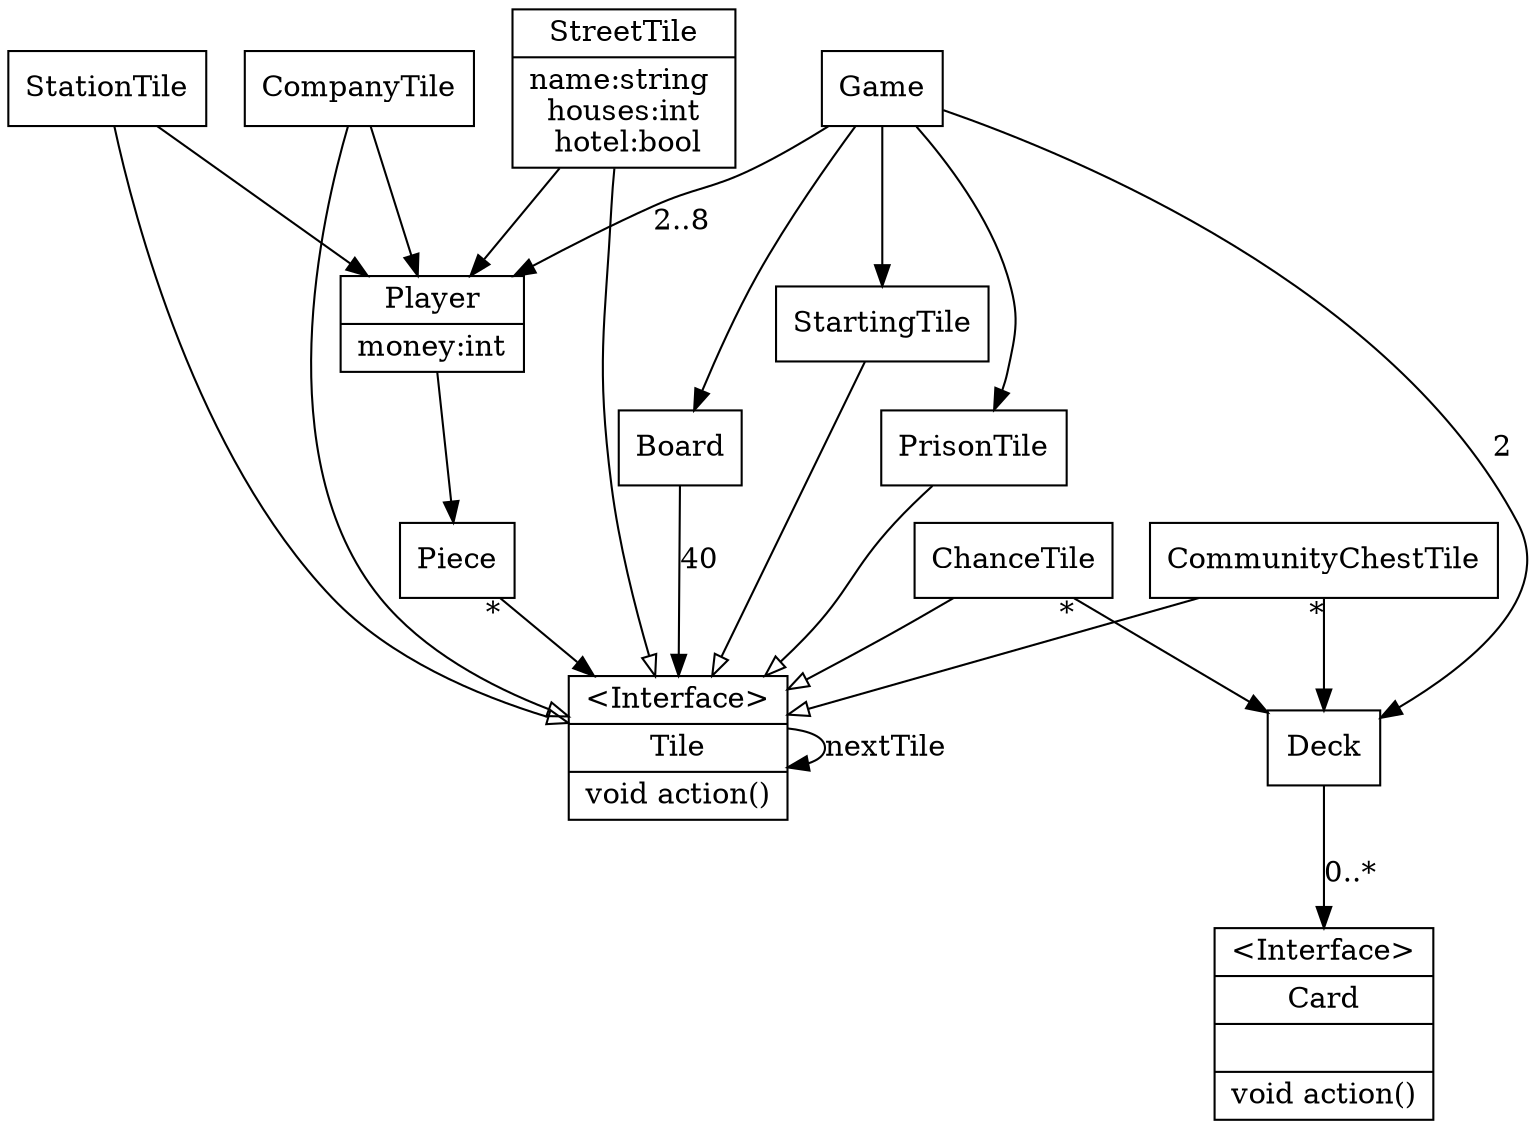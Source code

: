 digraph G {
	Game [shape=box];
	Board [shape=box];
	Piece [shape=box];
	Player [shape=record, style=solid, label="{\N|money:int}"];
	Tile [shape=record, style=solid, label="{\<Interface\>|\N|void action()}"];
	PrisonTile [shape=box];
	StartingTile [shape=box];
	ChanceTile [shape=box];
	CommunityChestTile [shape=box];
	StationTile [shape=box];
	CompanyTile [shape=box];
	StreetTile [shape=record, style=solid, label="{\N|name:string \n houses:int \n hotel:bool}"];
	Deck [shape=box];
	Card [shape=record, style=solid, label="{\<Interface\>|\N||void action()}"];

	Game -> Board;
	Game -> Player [label="2..8"];
	Game -> StartingTile;
	Game -> PrisonTile;
	Game -> Deck [label="2"];
	
	Board -> Tile [label="40"];
	
	Player -> Piece;
	
	Piece -> Tile [taillabel = "*"];
	
	Tile -> Tile [label = "nextTile"];
	
	PrisonTile -> Tile [arrowhead=empty];
	StartingTile -> Tile [arrowhead=empty];
	ChanceTile -> Tile [arrowhead=empty];
	CommunityChestTile -> Tile [arrowhead=empty];
	StationTile -> Tile [arrowhead=empty];
	CompanyTile -> Tile [arrowhead=empty];
	StreetTile -> Tile [arrowhead=empty];

	StreetTile -> Player;
	CompanyTile -> Player;
	StationTile -> Player;

	ChanceTile -> Deck [taillabel = "*"];
	CommunityChestTile -> Deck [taillabel = "*"];
	
	Deck -> Card [label = "0..*"];
}
